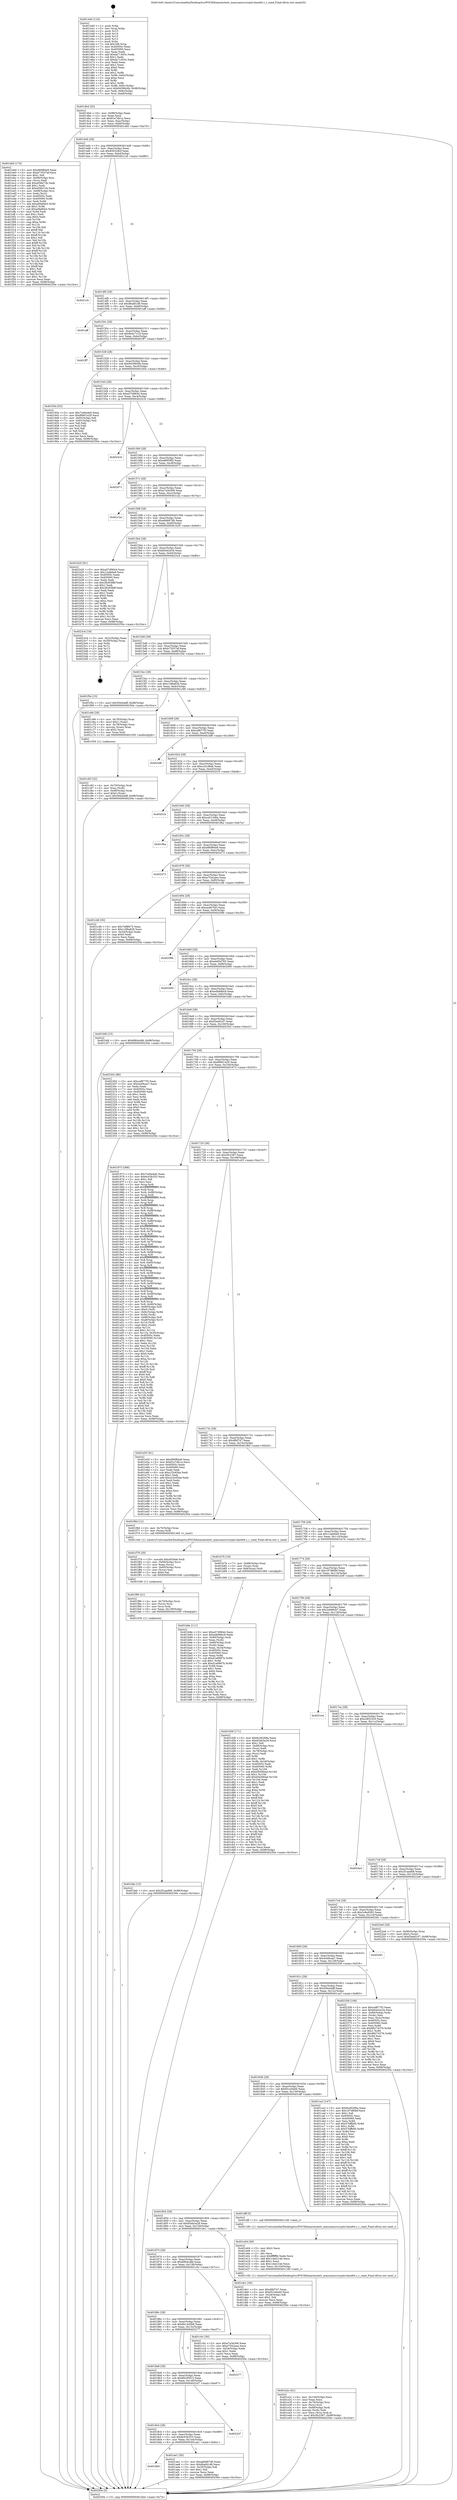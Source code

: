 digraph "0x401440" {
  label = "0x401440 (/mnt/c/Users/mathe/Desktop/tcc/POCII/binaries/extr_masscansrccrypto-base64.c_r_rand_Final-ollvm.out::main(0))"
  labelloc = "t"
  node[shape=record]

  Entry [label="",width=0.3,height=0.3,shape=circle,fillcolor=black,style=filled]
  "0x4014b4" [label="{
     0x4014b4 [32]\l
     | [instrs]\l
     &nbsp;&nbsp;0x4014b4 \<+6\>: mov -0x98(%rbp),%eax\l
     &nbsp;&nbsp;0x4014ba \<+2\>: mov %eax,%ecx\l
     &nbsp;&nbsp;0x4014bc \<+6\>: sub $0x81e7db1a,%ecx\l
     &nbsp;&nbsp;0x4014c2 \<+6\>: mov %eax,-0xac(%rbp)\l
     &nbsp;&nbsp;0x4014c8 \<+6\>: mov %ecx,-0xb0(%rbp)\l
     &nbsp;&nbsp;0x4014ce \<+6\>: je 0000000000401eb0 \<main+0xa70\>\l
  }"]
  "0x401eb0" [label="{
     0x401eb0 [174]\l
     | [instrs]\l
     &nbsp;&nbsp;0x401eb0 \<+5\>: mov $0xd80f84e9,%eax\l
     &nbsp;&nbsp;0x401eb5 \<+5\>: mov $0xb73557ef,%ecx\l
     &nbsp;&nbsp;0x401eba \<+2\>: mov $0x1,%dl\l
     &nbsp;&nbsp;0x401ebc \<+4\>: mov -0x68(%rbp),%rsi\l
     &nbsp;&nbsp;0x401ec0 \<+2\>: mov (%rsi),%edi\l
     &nbsp;&nbsp;0x401ec2 \<+6\>: add $0xef38e72b,%edi\l
     &nbsp;&nbsp;0x401ec8 \<+3\>: add $0x1,%edi\l
     &nbsp;&nbsp;0x401ecb \<+6\>: sub $0xef38e72b,%edi\l
     &nbsp;&nbsp;0x401ed1 \<+4\>: mov -0x68(%rbp),%rsi\l
     &nbsp;&nbsp;0x401ed5 \<+2\>: mov %edi,(%rsi)\l
     &nbsp;&nbsp;0x401ed7 \<+7\>: mov 0x40505c,%edi\l
     &nbsp;&nbsp;0x401ede \<+8\>: mov 0x405060,%r8d\l
     &nbsp;&nbsp;0x401ee6 \<+3\>: mov %edi,%r9d\l
     &nbsp;&nbsp;0x401ee9 \<+7\>: add $0xa0fa80e5,%r9d\l
     &nbsp;&nbsp;0x401ef0 \<+4\>: sub $0x1,%r9d\l
     &nbsp;&nbsp;0x401ef4 \<+7\>: sub $0xa0fa80e5,%r9d\l
     &nbsp;&nbsp;0x401efb \<+4\>: imul %r9d,%edi\l
     &nbsp;&nbsp;0x401eff \<+3\>: and $0x1,%edi\l
     &nbsp;&nbsp;0x401f02 \<+3\>: cmp $0x0,%edi\l
     &nbsp;&nbsp;0x401f05 \<+4\>: sete %r10b\l
     &nbsp;&nbsp;0x401f09 \<+4\>: cmp $0xa,%r8d\l
     &nbsp;&nbsp;0x401f0d \<+4\>: setl %r11b\l
     &nbsp;&nbsp;0x401f11 \<+3\>: mov %r10b,%bl\l
     &nbsp;&nbsp;0x401f14 \<+3\>: xor $0xff,%bl\l
     &nbsp;&nbsp;0x401f17 \<+3\>: mov %r11b,%r14b\l
     &nbsp;&nbsp;0x401f1a \<+4\>: xor $0xff,%r14b\l
     &nbsp;&nbsp;0x401f1e \<+3\>: xor $0x1,%dl\l
     &nbsp;&nbsp;0x401f21 \<+3\>: mov %bl,%r15b\l
     &nbsp;&nbsp;0x401f24 \<+4\>: and $0xff,%r15b\l
     &nbsp;&nbsp;0x401f28 \<+3\>: and %dl,%r10b\l
     &nbsp;&nbsp;0x401f2b \<+3\>: mov %r14b,%r12b\l
     &nbsp;&nbsp;0x401f2e \<+4\>: and $0xff,%r12b\l
     &nbsp;&nbsp;0x401f32 \<+3\>: and %dl,%r11b\l
     &nbsp;&nbsp;0x401f35 \<+3\>: or %r10b,%r15b\l
     &nbsp;&nbsp;0x401f38 \<+3\>: or %r11b,%r12b\l
     &nbsp;&nbsp;0x401f3b \<+3\>: xor %r12b,%r15b\l
     &nbsp;&nbsp;0x401f3e \<+3\>: or %r14b,%bl\l
     &nbsp;&nbsp;0x401f41 \<+3\>: xor $0xff,%bl\l
     &nbsp;&nbsp;0x401f44 \<+3\>: or $0x1,%dl\l
     &nbsp;&nbsp;0x401f47 \<+2\>: and %dl,%bl\l
     &nbsp;&nbsp;0x401f49 \<+3\>: or %bl,%r15b\l
     &nbsp;&nbsp;0x401f4c \<+4\>: test $0x1,%r15b\l
     &nbsp;&nbsp;0x401f50 \<+3\>: cmovne %ecx,%eax\l
     &nbsp;&nbsp;0x401f53 \<+6\>: mov %eax,-0x98(%rbp)\l
     &nbsp;&nbsp;0x401f59 \<+5\>: jmp 000000000040250e \<main+0x10ce\>\l
  }"]
  "0x4014d4" [label="{
     0x4014d4 [28]\l
     | [instrs]\l
     &nbsp;&nbsp;0x4014d4 \<+5\>: jmp 00000000004014d9 \<main+0x99\>\l
     &nbsp;&nbsp;0x4014d9 \<+6\>: mov -0xac(%rbp),%eax\l
     &nbsp;&nbsp;0x4014df \<+5\>: sub $0x830328cf,%eax\l
     &nbsp;&nbsp;0x4014e4 \<+6\>: mov %eax,-0xb4(%rbp)\l
     &nbsp;&nbsp;0x4014ea \<+6\>: je 00000000004021c6 \<main+0xd86\>\l
  }"]
  Exit [label="",width=0.3,height=0.3,shape=circle,fillcolor=black,style=filled,peripheries=2]
  "0x4021c6" [label="{
     0x4021c6\l
  }", style=dashed]
  "0x4014f0" [label="{
     0x4014f0 [28]\l
     | [instrs]\l
     &nbsp;&nbsp;0x4014f0 \<+5\>: jmp 00000000004014f5 \<main+0xb5\>\l
     &nbsp;&nbsp;0x4014f5 \<+6\>: mov -0xac(%rbp),%eax\l
     &nbsp;&nbsp;0x4014fb \<+5\>: sub $0x8bafd1d6,%eax\l
     &nbsp;&nbsp;0x401500 \<+6\>: mov %eax,-0xb8(%rbp)\l
     &nbsp;&nbsp;0x401506 \<+6\>: je 0000000000401aff \<main+0x6bf\>\l
  }"]
  "0x401fab" [label="{
     0x401fab [15]\l
     | [instrs]\l
     &nbsp;&nbsp;0x401fab \<+10\>: movl $0x2f1aad08,-0x98(%rbp)\l
     &nbsp;&nbsp;0x401fb5 \<+5\>: jmp 000000000040250e \<main+0x10ce\>\l
  }"]
  "0x401aff" [label="{
     0x401aff\l
  }", style=dashed]
  "0x40150c" [label="{
     0x40150c [28]\l
     | [instrs]\l
     &nbsp;&nbsp;0x40150c \<+5\>: jmp 0000000000401511 \<main+0xd1\>\l
     &nbsp;&nbsp;0x401511 \<+6\>: mov -0xac(%rbp),%eax\l
     &nbsp;&nbsp;0x401517 \<+5\>: sub $0x8e4c7c19,%eax\l
     &nbsp;&nbsp;0x40151c \<+6\>: mov %eax,-0xbc(%rbp)\l
     &nbsp;&nbsp;0x401522 \<+6\>: je 0000000000401ff7 \<main+0xbb7\>\l
  }"]
  "0x401f96" [label="{
     0x401f96 [21]\l
     | [instrs]\l
     &nbsp;&nbsp;0x401f96 \<+4\>: mov -0x70(%rbp),%rcx\l
     &nbsp;&nbsp;0x401f9a \<+3\>: mov (%rcx),%rcx\l
     &nbsp;&nbsp;0x401f9d \<+3\>: mov %rcx,%rdi\l
     &nbsp;&nbsp;0x401fa0 \<+6\>: mov %eax,-0x158(%rbp)\l
     &nbsp;&nbsp;0x401fa6 \<+5\>: call 0000000000401030 \<free@plt\>\l
     | [calls]\l
     &nbsp;&nbsp;0x401030 \{1\} (unknown)\l
  }"]
  "0x401ff7" [label="{
     0x401ff7\l
  }", style=dashed]
  "0x401528" [label="{
     0x401528 [28]\l
     | [instrs]\l
     &nbsp;&nbsp;0x401528 \<+5\>: jmp 000000000040152d \<main+0xed\>\l
     &nbsp;&nbsp;0x40152d \<+6\>: mov -0xac(%rbp),%eax\l
     &nbsp;&nbsp;0x401533 \<+5\>: sub $0x94396c6b,%eax\l
     &nbsp;&nbsp;0x401538 \<+6\>: mov %eax,-0xc0(%rbp)\l
     &nbsp;&nbsp;0x40153e \<+6\>: je 000000000040193e \<main+0x4fe\>\l
  }"]
  "0x401f79" [label="{
     0x401f79 [29]\l
     | [instrs]\l
     &nbsp;&nbsp;0x401f79 \<+10\>: movabs $0x4030de,%rdi\l
     &nbsp;&nbsp;0x401f83 \<+4\>: mov -0x60(%rbp),%rcx\l
     &nbsp;&nbsp;0x401f87 \<+2\>: mov %eax,(%rcx)\l
     &nbsp;&nbsp;0x401f89 \<+4\>: mov -0x60(%rbp),%rcx\l
     &nbsp;&nbsp;0x401f8d \<+2\>: mov (%rcx),%esi\l
     &nbsp;&nbsp;0x401f8f \<+2\>: mov $0x0,%al\l
     &nbsp;&nbsp;0x401f91 \<+5\>: call 0000000000401040 \<printf@plt\>\l
     | [calls]\l
     &nbsp;&nbsp;0x401040 \{1\} (unknown)\l
  }"]
  "0x40193e" [label="{
     0x40193e [53]\l
     | [instrs]\l
     &nbsp;&nbsp;0x40193e \<+5\>: mov $0x7e46a4e0,%eax\l
     &nbsp;&nbsp;0x401943 \<+5\>: mov $0xf6901429,%ecx\l
     &nbsp;&nbsp;0x401948 \<+6\>: mov -0x92(%rbp),%dl\l
     &nbsp;&nbsp;0x40194e \<+7\>: mov -0x91(%rbp),%sil\l
     &nbsp;&nbsp;0x401955 \<+3\>: mov %dl,%dil\l
     &nbsp;&nbsp;0x401958 \<+3\>: and %sil,%dil\l
     &nbsp;&nbsp;0x40195b \<+3\>: xor %sil,%dl\l
     &nbsp;&nbsp;0x40195e \<+3\>: or %dl,%dil\l
     &nbsp;&nbsp;0x401961 \<+4\>: test $0x1,%dil\l
     &nbsp;&nbsp;0x401965 \<+3\>: cmovne %ecx,%eax\l
     &nbsp;&nbsp;0x401968 \<+6\>: mov %eax,-0x98(%rbp)\l
     &nbsp;&nbsp;0x40196e \<+5\>: jmp 000000000040250e \<main+0x10ce\>\l
  }"]
  "0x401544" [label="{
     0x401544 [28]\l
     | [instrs]\l
     &nbsp;&nbsp;0x401544 \<+5\>: jmp 0000000000401549 \<main+0x109\>\l
     &nbsp;&nbsp;0x401549 \<+6\>: mov -0xac(%rbp),%eax\l
     &nbsp;&nbsp;0x40154f \<+5\>: sub $0xa57d9644,%eax\l
     &nbsp;&nbsp;0x401554 \<+6\>: mov %eax,-0xc4(%rbp)\l
     &nbsp;&nbsp;0x40155a \<+6\>: je 000000000040241b \<main+0xfdb\>\l
  }"]
  "0x40250e" [label="{
     0x40250e [5]\l
     | [instrs]\l
     &nbsp;&nbsp;0x40250e \<+5\>: jmp 00000000004014b4 \<main+0x74\>\l
  }"]
  "0x401440" [label="{
     0x401440 [116]\l
     | [instrs]\l
     &nbsp;&nbsp;0x401440 \<+1\>: push %rbp\l
     &nbsp;&nbsp;0x401441 \<+3\>: mov %rsp,%rbp\l
     &nbsp;&nbsp;0x401444 \<+2\>: push %r15\l
     &nbsp;&nbsp;0x401446 \<+2\>: push %r14\l
     &nbsp;&nbsp;0x401448 \<+2\>: push %r13\l
     &nbsp;&nbsp;0x40144a \<+2\>: push %r12\l
     &nbsp;&nbsp;0x40144c \<+1\>: push %rbx\l
     &nbsp;&nbsp;0x40144d \<+7\>: sub $0x168,%rsp\l
     &nbsp;&nbsp;0x401454 \<+7\>: mov 0x40505c,%eax\l
     &nbsp;&nbsp;0x40145b \<+7\>: mov 0x405060,%ecx\l
     &nbsp;&nbsp;0x401462 \<+2\>: mov %eax,%edx\l
     &nbsp;&nbsp;0x401464 \<+6\>: add $0xda71403c,%edx\l
     &nbsp;&nbsp;0x40146a \<+3\>: sub $0x1,%edx\l
     &nbsp;&nbsp;0x40146d \<+6\>: sub $0xda71403c,%edx\l
     &nbsp;&nbsp;0x401473 \<+3\>: imul %edx,%eax\l
     &nbsp;&nbsp;0x401476 \<+3\>: and $0x1,%eax\l
     &nbsp;&nbsp;0x401479 \<+3\>: cmp $0x0,%eax\l
     &nbsp;&nbsp;0x40147c \<+4\>: sete %r8b\l
     &nbsp;&nbsp;0x401480 \<+4\>: and $0x1,%r8b\l
     &nbsp;&nbsp;0x401484 \<+7\>: mov %r8b,-0x92(%rbp)\l
     &nbsp;&nbsp;0x40148b \<+3\>: cmp $0xa,%ecx\l
     &nbsp;&nbsp;0x40148e \<+4\>: setl %r8b\l
     &nbsp;&nbsp;0x401492 \<+4\>: and $0x1,%r8b\l
     &nbsp;&nbsp;0x401496 \<+7\>: mov %r8b,-0x91(%rbp)\l
     &nbsp;&nbsp;0x40149d \<+10\>: movl $0x94396c6b,-0x98(%rbp)\l
     &nbsp;&nbsp;0x4014a7 \<+6\>: mov %edi,-0x9c(%rbp)\l
     &nbsp;&nbsp;0x4014ad \<+7\>: mov %rsi,-0xa8(%rbp)\l
  }"]
  "0x401e2c" [label="{
     0x401e2c [41]\l
     | [instrs]\l
     &nbsp;&nbsp;0x401e2c \<+6\>: mov -0x154(%rbp),%ecx\l
     &nbsp;&nbsp;0x401e32 \<+3\>: imul %eax,%ecx\l
     &nbsp;&nbsp;0x401e35 \<+4\>: mov -0x70(%rbp),%rsi\l
     &nbsp;&nbsp;0x401e39 \<+3\>: mov (%rsi),%rsi\l
     &nbsp;&nbsp;0x401e3c \<+4\>: mov -0x68(%rbp),%rdi\l
     &nbsp;&nbsp;0x401e40 \<+3\>: movslq (%rdi),%rdi\l
     &nbsp;&nbsp;0x401e43 \<+3\>: mov %ecx,(%rsi,%rdi,4)\l
     &nbsp;&nbsp;0x401e46 \<+10\>: movl $0x3fc2387,-0x98(%rbp)\l
     &nbsp;&nbsp;0x401e50 \<+5\>: jmp 000000000040250e \<main+0x10ce\>\l
  }"]
  "0x40241b" [label="{
     0x40241b\l
  }", style=dashed]
  "0x401560" [label="{
     0x401560 [28]\l
     | [instrs]\l
     &nbsp;&nbsp;0x401560 \<+5\>: jmp 0000000000401565 \<main+0x125\>\l
     &nbsp;&nbsp;0x401565 \<+6\>: mov -0xac(%rbp),%eax\l
     &nbsp;&nbsp;0x40156b \<+5\>: sub $0xa6f959f2,%eax\l
     &nbsp;&nbsp;0x401570 \<+6\>: mov %eax,-0xc8(%rbp)\l
     &nbsp;&nbsp;0x401576 \<+6\>: je 0000000000402071 \<main+0xc31\>\l
  }"]
  "0x401e04" [label="{
     0x401e04 [40]\l
     | [instrs]\l
     &nbsp;&nbsp;0x401e04 \<+5\>: mov $0x2,%ecx\l
     &nbsp;&nbsp;0x401e09 \<+1\>: cltd\l
     &nbsp;&nbsp;0x401e0a \<+2\>: idiv %ecx\l
     &nbsp;&nbsp;0x401e0c \<+6\>: imul $0xfffffffe,%edx,%ecx\l
     &nbsp;&nbsp;0x401e12 \<+6\>: add $0x1cbe214d,%ecx\l
     &nbsp;&nbsp;0x401e18 \<+3\>: add $0x1,%ecx\l
     &nbsp;&nbsp;0x401e1b \<+6\>: sub $0x1cbe214d,%ecx\l
     &nbsp;&nbsp;0x401e21 \<+6\>: mov %ecx,-0x154(%rbp)\l
     &nbsp;&nbsp;0x401e27 \<+5\>: call 0000000000401160 \<next_i\>\l
     | [calls]\l
     &nbsp;&nbsp;0x401160 \{1\} (/mnt/c/Users/mathe/Desktop/tcc/POCII/binaries/extr_masscansrccrypto-base64.c_r_rand_Final-ollvm.out::next_i)\l
  }"]
  "0x402071" [label="{
     0x402071\l
  }", style=dashed]
  "0x40157c" [label="{
     0x40157c [28]\l
     | [instrs]\l
     &nbsp;&nbsp;0x40157c \<+5\>: jmp 0000000000401581 \<main+0x141\>\l
     &nbsp;&nbsp;0x401581 \<+6\>: mov -0xac(%rbp),%eax\l
     &nbsp;&nbsp;0x401587 \<+5\>: sub $0xa7a3e306,%eax\l
     &nbsp;&nbsp;0x40158c \<+6\>: mov %eax,-0xcc(%rbp)\l
     &nbsp;&nbsp;0x401592 \<+6\>: je 0000000000401c2a \<main+0x7ea\>\l
  }"]
  "0x401c83" [label="{
     0x401c83 [32]\l
     | [instrs]\l
     &nbsp;&nbsp;0x401c83 \<+4\>: mov -0x70(%rbp),%rdi\l
     &nbsp;&nbsp;0x401c87 \<+3\>: mov %rax,(%rdi)\l
     &nbsp;&nbsp;0x401c8a \<+4\>: mov -0x68(%rbp),%rax\l
     &nbsp;&nbsp;0x401c8e \<+6\>: movl $0x0,(%rax)\l
     &nbsp;&nbsp;0x401c94 \<+10\>: movl $0x59444eff,-0x98(%rbp)\l
     &nbsp;&nbsp;0x401c9e \<+5\>: jmp 000000000040250e \<main+0x10ce\>\l
  }"]
  "0x401c2a" [label="{
     0x401c2a\l
  }", style=dashed]
  "0x401598" [label="{
     0x401598 [28]\l
     | [instrs]\l
     &nbsp;&nbsp;0x401598 \<+5\>: jmp 000000000040159d \<main+0x15d\>\l
     &nbsp;&nbsp;0x40159d \<+6\>: mov -0xac(%rbp),%eax\l
     &nbsp;&nbsp;0x4015a3 \<+5\>: sub $0xa8d687d6,%eax\l
     &nbsp;&nbsp;0x4015a8 \<+6\>: mov %eax,-0xd0(%rbp)\l
     &nbsp;&nbsp;0x4015ae \<+6\>: je 0000000000401b20 \<main+0x6e0\>\l
  }"]
  "0x401b8e" [label="{
     0x401b8e [111]\l
     | [instrs]\l
     &nbsp;&nbsp;0x401b8e \<+5\>: mov $0xa57d9644,%ecx\l
     &nbsp;&nbsp;0x401b93 \<+5\>: mov $0xedb89bc9,%edx\l
     &nbsp;&nbsp;0x401b98 \<+4\>: mov -0x80(%rbp),%rdi\l
     &nbsp;&nbsp;0x401b9c \<+2\>: mov %eax,(%rdi)\l
     &nbsp;&nbsp;0x401b9e \<+4\>: mov -0x80(%rbp),%rdi\l
     &nbsp;&nbsp;0x401ba2 \<+2\>: mov (%rdi),%eax\l
     &nbsp;&nbsp;0x401ba4 \<+3\>: mov %eax,-0x34(%rbp)\l
     &nbsp;&nbsp;0x401ba7 \<+7\>: mov 0x40505c,%eax\l
     &nbsp;&nbsp;0x401bae \<+7\>: mov 0x405060,%esi\l
     &nbsp;&nbsp;0x401bb5 \<+3\>: mov %eax,%r8d\l
     &nbsp;&nbsp;0x401bb8 \<+7\>: sub $0xd1e6887b,%r8d\l
     &nbsp;&nbsp;0x401bbf \<+4\>: sub $0x1,%r8d\l
     &nbsp;&nbsp;0x401bc3 \<+7\>: add $0xd1e6887b,%r8d\l
     &nbsp;&nbsp;0x401bca \<+4\>: imul %r8d,%eax\l
     &nbsp;&nbsp;0x401bce \<+3\>: and $0x1,%eax\l
     &nbsp;&nbsp;0x401bd1 \<+3\>: cmp $0x0,%eax\l
     &nbsp;&nbsp;0x401bd4 \<+4\>: sete %r9b\l
     &nbsp;&nbsp;0x401bd8 \<+3\>: cmp $0xa,%esi\l
     &nbsp;&nbsp;0x401bdb \<+4\>: setl %r10b\l
     &nbsp;&nbsp;0x401bdf \<+3\>: mov %r9b,%r11b\l
     &nbsp;&nbsp;0x401be2 \<+3\>: and %r10b,%r11b\l
     &nbsp;&nbsp;0x401be5 \<+3\>: xor %r10b,%r9b\l
     &nbsp;&nbsp;0x401be8 \<+3\>: or %r9b,%r11b\l
     &nbsp;&nbsp;0x401beb \<+4\>: test $0x1,%r11b\l
     &nbsp;&nbsp;0x401bef \<+3\>: cmovne %edx,%ecx\l
     &nbsp;&nbsp;0x401bf2 \<+6\>: mov %ecx,-0x98(%rbp)\l
     &nbsp;&nbsp;0x401bf8 \<+5\>: jmp 000000000040250e \<main+0x10ce\>\l
  }"]
  "0x401b20" [label="{
     0x401b20 [91]\l
     | [instrs]\l
     &nbsp;&nbsp;0x401b20 \<+5\>: mov $0xa57d9644,%eax\l
     &nbsp;&nbsp;0x401b25 \<+5\>: mov $0x12afa6a9,%ecx\l
     &nbsp;&nbsp;0x401b2a \<+7\>: mov 0x40505c,%edx\l
     &nbsp;&nbsp;0x401b31 \<+7\>: mov 0x405060,%esi\l
     &nbsp;&nbsp;0x401b38 \<+2\>: mov %edx,%edi\l
     &nbsp;&nbsp;0x401b3a \<+6\>: sub $0x28c8388f,%edi\l
     &nbsp;&nbsp;0x401b40 \<+3\>: sub $0x1,%edi\l
     &nbsp;&nbsp;0x401b43 \<+6\>: add $0x28c8388f,%edi\l
     &nbsp;&nbsp;0x401b49 \<+3\>: imul %edi,%edx\l
     &nbsp;&nbsp;0x401b4c \<+3\>: and $0x1,%edx\l
     &nbsp;&nbsp;0x401b4f \<+3\>: cmp $0x0,%edx\l
     &nbsp;&nbsp;0x401b52 \<+4\>: sete %r8b\l
     &nbsp;&nbsp;0x401b56 \<+3\>: cmp $0xa,%esi\l
     &nbsp;&nbsp;0x401b59 \<+4\>: setl %r9b\l
     &nbsp;&nbsp;0x401b5d \<+3\>: mov %r8b,%r10b\l
     &nbsp;&nbsp;0x401b60 \<+3\>: and %r9b,%r10b\l
     &nbsp;&nbsp;0x401b63 \<+3\>: xor %r9b,%r8b\l
     &nbsp;&nbsp;0x401b66 \<+3\>: or %r8b,%r10b\l
     &nbsp;&nbsp;0x401b69 \<+4\>: test $0x1,%r10b\l
     &nbsp;&nbsp;0x401b6d \<+3\>: cmovne %ecx,%eax\l
     &nbsp;&nbsp;0x401b70 \<+6\>: mov %eax,-0x98(%rbp)\l
     &nbsp;&nbsp;0x401b76 \<+5\>: jmp 000000000040250e \<main+0x10ce\>\l
  }"]
  "0x4015b4" [label="{
     0x4015b4 [28]\l
     | [instrs]\l
     &nbsp;&nbsp;0x4015b4 \<+5\>: jmp 00000000004015b9 \<main+0x179\>\l
     &nbsp;&nbsp;0x4015b9 \<+6\>: mov -0xac(%rbp),%eax\l
     &nbsp;&nbsp;0x4015bf \<+5\>: sub $0xb6442e34,%eax\l
     &nbsp;&nbsp;0x4015c4 \<+6\>: mov %eax,-0xd4(%rbp)\l
     &nbsp;&nbsp;0x4015ca \<+6\>: je 00000000004023c4 \<main+0xf84\>\l
  }"]
  "0x4018e0" [label="{
     0x4018e0\l
  }", style=dashed]
  "0x4023c4" [label="{
     0x4023c4 [18]\l
     | [instrs]\l
     &nbsp;&nbsp;0x4023c4 \<+3\>: mov -0x2c(%rbp),%eax\l
     &nbsp;&nbsp;0x4023c7 \<+4\>: lea -0x28(%rbp),%rsp\l
     &nbsp;&nbsp;0x4023cb \<+1\>: pop %rbx\l
     &nbsp;&nbsp;0x4023cc \<+2\>: pop %r12\l
     &nbsp;&nbsp;0x4023ce \<+2\>: pop %r13\l
     &nbsp;&nbsp;0x4023d0 \<+2\>: pop %r14\l
     &nbsp;&nbsp;0x4023d2 \<+2\>: pop %r15\l
     &nbsp;&nbsp;0x4023d4 \<+1\>: pop %rbp\l
     &nbsp;&nbsp;0x4023d5 \<+1\>: ret\l
  }"]
  "0x4015d0" [label="{
     0x4015d0 [28]\l
     | [instrs]\l
     &nbsp;&nbsp;0x4015d0 \<+5\>: jmp 00000000004015d5 \<main+0x195\>\l
     &nbsp;&nbsp;0x4015d5 \<+6\>: mov -0xac(%rbp),%eax\l
     &nbsp;&nbsp;0x4015db \<+5\>: sub $0xb73557ef,%eax\l
     &nbsp;&nbsp;0x4015e0 \<+6\>: mov %eax,-0xd8(%rbp)\l
     &nbsp;&nbsp;0x4015e6 \<+6\>: je 0000000000401f5e \<main+0xb1e\>\l
  }"]
  "0x401ae1" [label="{
     0x401ae1 [30]\l
     | [instrs]\l
     &nbsp;&nbsp;0x401ae1 \<+5\>: mov $0xa8d687d6,%eax\l
     &nbsp;&nbsp;0x401ae6 \<+5\>: mov $0x8bafd1d6,%ecx\l
     &nbsp;&nbsp;0x401aeb \<+3\>: mov -0x35(%rbp),%dl\l
     &nbsp;&nbsp;0x401aee \<+3\>: test $0x1,%dl\l
     &nbsp;&nbsp;0x401af1 \<+3\>: cmovne %ecx,%eax\l
     &nbsp;&nbsp;0x401af4 \<+6\>: mov %eax,-0x98(%rbp)\l
     &nbsp;&nbsp;0x401afa \<+5\>: jmp 000000000040250e \<main+0x10ce\>\l
  }"]
  "0x401f5e" [label="{
     0x401f5e [15]\l
     | [instrs]\l
     &nbsp;&nbsp;0x401f5e \<+10\>: movl $0x59444eff,-0x98(%rbp)\l
     &nbsp;&nbsp;0x401f68 \<+5\>: jmp 000000000040250e \<main+0x10ce\>\l
  }"]
  "0x4015ec" [label="{
     0x4015ec [28]\l
     | [instrs]\l
     &nbsp;&nbsp;0x4015ec \<+5\>: jmp 00000000004015f1 \<main+0x1b1\>\l
     &nbsp;&nbsp;0x4015f1 \<+6\>: mov -0xac(%rbp),%eax\l
     &nbsp;&nbsp;0x4015f7 \<+5\>: sub $0xc188a828,%eax\l
     &nbsp;&nbsp;0x4015fc \<+6\>: mov %eax,-0xdc(%rbp)\l
     &nbsp;&nbsp;0x401602 \<+6\>: je 0000000000401c66 \<main+0x826\>\l
  }"]
  "0x4018c4" [label="{
     0x4018c4 [28]\l
     | [instrs]\l
     &nbsp;&nbsp;0x4018c4 \<+5\>: jmp 00000000004018c9 \<main+0x489\>\l
     &nbsp;&nbsp;0x4018c9 \<+6\>: mov -0xac(%rbp),%eax\l
     &nbsp;&nbsp;0x4018cf \<+5\>: sub $0x6c03b353,%eax\l
     &nbsp;&nbsp;0x4018d4 \<+6\>: mov %eax,-0x144(%rbp)\l
     &nbsp;&nbsp;0x4018da \<+6\>: je 0000000000401ae1 \<main+0x6a1\>\l
  }"]
  "0x401c66" [label="{
     0x401c66 [29]\l
     | [instrs]\l
     &nbsp;&nbsp;0x401c66 \<+4\>: mov -0x78(%rbp),%rax\l
     &nbsp;&nbsp;0x401c6a \<+6\>: movl $0x1,(%rax)\l
     &nbsp;&nbsp;0x401c70 \<+4\>: mov -0x78(%rbp),%rax\l
     &nbsp;&nbsp;0x401c74 \<+3\>: movslq (%rax),%rax\l
     &nbsp;&nbsp;0x401c77 \<+4\>: shl $0x2,%rax\l
     &nbsp;&nbsp;0x401c7b \<+3\>: mov %rax,%rdi\l
     &nbsp;&nbsp;0x401c7e \<+5\>: call 0000000000401050 \<malloc@plt\>\l
     | [calls]\l
     &nbsp;&nbsp;0x401050 \{1\} (unknown)\l
  }"]
  "0x401608" [label="{
     0x401608 [28]\l
     | [instrs]\l
     &nbsp;&nbsp;0x401608 \<+5\>: jmp 000000000040160d \<main+0x1cd\>\l
     &nbsp;&nbsp;0x40160d \<+6\>: mov -0xac(%rbp),%eax\l
     &nbsp;&nbsp;0x401613 \<+5\>: sub $0xcaf877f3,%eax\l
     &nbsp;&nbsp;0x401618 \<+6\>: mov %eax,-0xe0(%rbp)\l
     &nbsp;&nbsp;0x40161e \<+6\>: je 00000000004024f6 \<main+0x10b6\>\l
  }"]
  "0x4022d7" [label="{
     0x4022d7\l
  }", style=dashed]
  "0x4024f6" [label="{
     0x4024f6\l
  }", style=dashed]
  "0x401624" [label="{
     0x401624 [28]\l
     | [instrs]\l
     &nbsp;&nbsp;0x401624 \<+5\>: jmp 0000000000401629 \<main+0x1e9\>\l
     &nbsp;&nbsp;0x401629 \<+6\>: mov -0xac(%rbp),%eax\l
     &nbsp;&nbsp;0x40162f \<+5\>: sub $0xccd1d8ab,%eax\l
     &nbsp;&nbsp;0x401634 \<+6\>: mov %eax,-0xe4(%rbp)\l
     &nbsp;&nbsp;0x40163a \<+6\>: je 000000000040201b \<main+0xbdb\>\l
  }"]
  "0x4018a8" [label="{
     0x4018a8 [28]\l
     | [instrs]\l
     &nbsp;&nbsp;0x4018a8 \<+5\>: jmp 00000000004018ad \<main+0x46d\>\l
     &nbsp;&nbsp;0x4018ad \<+6\>: mov -0xac(%rbp),%eax\l
     &nbsp;&nbsp;0x4018b3 \<+5\>: sub $0x6b295f13,%eax\l
     &nbsp;&nbsp;0x4018b8 \<+6\>: mov %eax,-0x140(%rbp)\l
     &nbsp;&nbsp;0x4018be \<+6\>: je 00000000004022d7 \<main+0xe97\>\l
  }"]
  "0x40201b" [label="{
     0x40201b\l
  }", style=dashed]
  "0x401640" [label="{
     0x401640 [28]\l
     | [instrs]\l
     &nbsp;&nbsp;0x401640 \<+5\>: jmp 0000000000401645 \<main+0x205\>\l
     &nbsp;&nbsp;0x401645 \<+6\>: mov -0xac(%rbp),%eax\l
     &nbsp;&nbsp;0x40164b \<+5\>: sub $0xce513d0a,%eax\l
     &nbsp;&nbsp;0x401650 \<+6\>: mov %eax,-0xe8(%rbp)\l
     &nbsp;&nbsp;0x401656 \<+6\>: je 0000000000401fba \<main+0xb7a\>\l
  }"]
  "0x402277" [label="{
     0x402277\l
  }", style=dashed]
  "0x401fba" [label="{
     0x401fba\l
  }", style=dashed]
  "0x40165c" [label="{
     0x40165c [28]\l
     | [instrs]\l
     &nbsp;&nbsp;0x40165c \<+5\>: jmp 0000000000401661 \<main+0x221\>\l
     &nbsp;&nbsp;0x401661 \<+6\>: mov -0xac(%rbp),%eax\l
     &nbsp;&nbsp;0x401667 \<+5\>: sub $0xd80f84e9,%eax\l
     &nbsp;&nbsp;0x40166c \<+6\>: mov %eax,-0xec(%rbp)\l
     &nbsp;&nbsp;0x401672 \<+6\>: je 0000000000402473 \<main+0x1033\>\l
  }"]
  "0x40188c" [label="{
     0x40188c [28]\l
     | [instrs]\l
     &nbsp;&nbsp;0x40188c \<+5\>: jmp 0000000000401891 \<main+0x451\>\l
     &nbsp;&nbsp;0x401891 \<+6\>: mov -0xac(%rbp),%eax\l
     &nbsp;&nbsp;0x401897 \<+5\>: sub $0x6b144368,%eax\l
     &nbsp;&nbsp;0x40189c \<+6\>: mov %eax,-0x13c(%rbp)\l
     &nbsp;&nbsp;0x4018a2 \<+6\>: je 0000000000402277 \<main+0xe37\>\l
  }"]
  "0x402473" [label="{
     0x402473\l
  }", style=dashed]
  "0x401678" [label="{
     0x401678 [28]\l
     | [instrs]\l
     &nbsp;&nbsp;0x401678 \<+5\>: jmp 000000000040167d \<main+0x23d\>\l
     &nbsp;&nbsp;0x40167d \<+6\>: mov -0xac(%rbp),%eax\l
     &nbsp;&nbsp;0x401683 \<+5\>: sub $0xe7042aee,%eax\l
     &nbsp;&nbsp;0x401688 \<+6\>: mov %eax,-0xf0(%rbp)\l
     &nbsp;&nbsp;0x40168e \<+6\>: je 0000000000401c48 \<main+0x808\>\l
  }"]
  "0x401c0c" [label="{
     0x401c0c [30]\l
     | [instrs]\l
     &nbsp;&nbsp;0x401c0c \<+5\>: mov $0xa7a3e306,%eax\l
     &nbsp;&nbsp;0x401c11 \<+5\>: mov $0xe7042aee,%ecx\l
     &nbsp;&nbsp;0x401c16 \<+3\>: mov -0x34(%rbp),%edx\l
     &nbsp;&nbsp;0x401c19 \<+3\>: cmp $0x1,%edx\l
     &nbsp;&nbsp;0x401c1c \<+3\>: cmovl %ecx,%eax\l
     &nbsp;&nbsp;0x401c1f \<+6\>: mov %eax,-0x98(%rbp)\l
     &nbsp;&nbsp;0x401c25 \<+5\>: jmp 000000000040250e \<main+0x10ce\>\l
  }"]
  "0x401c48" [label="{
     0x401c48 [30]\l
     | [instrs]\l
     &nbsp;&nbsp;0x401c48 \<+5\>: mov $0x7e8ff475,%eax\l
     &nbsp;&nbsp;0x401c4d \<+5\>: mov $0xc188a828,%ecx\l
     &nbsp;&nbsp;0x401c52 \<+3\>: mov -0x34(%rbp),%edx\l
     &nbsp;&nbsp;0x401c55 \<+3\>: cmp $0x0,%edx\l
     &nbsp;&nbsp;0x401c58 \<+3\>: cmove %ecx,%eax\l
     &nbsp;&nbsp;0x401c5b \<+6\>: mov %eax,-0x98(%rbp)\l
     &nbsp;&nbsp;0x401c61 \<+5\>: jmp 000000000040250e \<main+0x10ce\>\l
  }"]
  "0x401694" [label="{
     0x401694 [28]\l
     | [instrs]\l
     &nbsp;&nbsp;0x401694 \<+5\>: jmp 0000000000401699 \<main+0x259\>\l
     &nbsp;&nbsp;0x401699 \<+6\>: mov -0xac(%rbp),%eax\l
     &nbsp;&nbsp;0x40169f \<+5\>: sub $0xea467f43,%eax\l
     &nbsp;&nbsp;0x4016a4 \<+6\>: mov %eax,-0xf4(%rbp)\l
     &nbsp;&nbsp;0x4016aa \<+6\>: je 000000000040209b \<main+0xc5b\>\l
  }"]
  "0x401870" [label="{
     0x401870 [28]\l
     | [instrs]\l
     &nbsp;&nbsp;0x401870 \<+5\>: jmp 0000000000401875 \<main+0x435\>\l
     &nbsp;&nbsp;0x401875 \<+6\>: mov -0xac(%rbp),%eax\l
     &nbsp;&nbsp;0x40187b \<+5\>: sub $0x6864cdfd,%eax\l
     &nbsp;&nbsp;0x401880 \<+6\>: mov %eax,-0x138(%rbp)\l
     &nbsp;&nbsp;0x401886 \<+6\>: je 0000000000401c0c \<main+0x7cc\>\l
  }"]
  "0x40209b" [label="{
     0x40209b\l
  }", style=dashed]
  "0x4016b0" [label="{
     0x4016b0 [28]\l
     | [instrs]\l
     &nbsp;&nbsp;0x4016b0 \<+5\>: jmp 00000000004016b5 \<main+0x275\>\l
     &nbsp;&nbsp;0x4016b5 \<+6\>: mov -0xac(%rbp),%eax\l
     &nbsp;&nbsp;0x4016bb \<+5\>: sub $0xeb65d765,%eax\l
     &nbsp;&nbsp;0x4016c0 \<+6\>: mov %eax,-0xf8(%rbp)\l
     &nbsp;&nbsp;0x4016c6 \<+6\>: je 0000000000402495 \<main+0x1055\>\l
  }"]
  "0x401de1" [label="{
     0x401de1 [30]\l
     | [instrs]\l
     &nbsp;&nbsp;0x401de1 \<+5\>: mov $0x4fbf747,%eax\l
     &nbsp;&nbsp;0x401de6 \<+5\>: mov $0x651e0a00,%ecx\l
     &nbsp;&nbsp;0x401deb \<+3\>: mov -0x2d(%rbp),%dl\l
     &nbsp;&nbsp;0x401dee \<+3\>: test $0x1,%dl\l
     &nbsp;&nbsp;0x401df1 \<+3\>: cmovne %ecx,%eax\l
     &nbsp;&nbsp;0x401df4 \<+6\>: mov %eax,-0x98(%rbp)\l
     &nbsp;&nbsp;0x401dfa \<+5\>: jmp 000000000040250e \<main+0x10ce\>\l
  }"]
  "0x402495" [label="{
     0x402495\l
  }", style=dashed]
  "0x4016cc" [label="{
     0x4016cc [28]\l
     | [instrs]\l
     &nbsp;&nbsp;0x4016cc \<+5\>: jmp 00000000004016d1 \<main+0x291\>\l
     &nbsp;&nbsp;0x4016d1 \<+6\>: mov -0xac(%rbp),%eax\l
     &nbsp;&nbsp;0x4016d7 \<+5\>: sub $0xedb89bc9,%eax\l
     &nbsp;&nbsp;0x4016dc \<+6\>: mov %eax,-0xfc(%rbp)\l
     &nbsp;&nbsp;0x4016e2 \<+6\>: je 0000000000401bfd \<main+0x7bd\>\l
  }"]
  "0x401854" [label="{
     0x401854 [28]\l
     | [instrs]\l
     &nbsp;&nbsp;0x401854 \<+5\>: jmp 0000000000401859 \<main+0x419\>\l
     &nbsp;&nbsp;0x401859 \<+6\>: mov -0xac(%rbp),%eax\l
     &nbsp;&nbsp;0x40185f \<+5\>: sub $0x65ab3a28,%eax\l
     &nbsp;&nbsp;0x401864 \<+6\>: mov %eax,-0x134(%rbp)\l
     &nbsp;&nbsp;0x40186a \<+6\>: je 0000000000401de1 \<main+0x9a1\>\l
  }"]
  "0x401bfd" [label="{
     0x401bfd [15]\l
     | [instrs]\l
     &nbsp;&nbsp;0x401bfd \<+10\>: movl $0x6864cdfd,-0x98(%rbp)\l
     &nbsp;&nbsp;0x401c07 \<+5\>: jmp 000000000040250e \<main+0x10ce\>\l
  }"]
  "0x4016e8" [label="{
     0x4016e8 [28]\l
     | [instrs]\l
     &nbsp;&nbsp;0x4016e8 \<+5\>: jmp 00000000004016ed \<main+0x2ad\>\l
     &nbsp;&nbsp;0x4016ed \<+6\>: mov -0xac(%rbp),%eax\l
     &nbsp;&nbsp;0x4016f3 \<+5\>: sub $0xf3edd1d7,%eax\l
     &nbsp;&nbsp;0x4016f8 \<+6\>: mov %eax,-0x100(%rbp)\l
     &nbsp;&nbsp;0x4016fe \<+6\>: je 0000000000402302 \<main+0xec2\>\l
  }"]
  "0x401dff" [label="{
     0x401dff [5]\l
     | [instrs]\l
     &nbsp;&nbsp;0x401dff \<+5\>: call 0000000000401160 \<next_i\>\l
     | [calls]\l
     &nbsp;&nbsp;0x401160 \{1\} (/mnt/c/Users/mathe/Desktop/tcc/POCII/binaries/extr_masscansrccrypto-base64.c_r_rand_Final-ollvm.out::next_i)\l
  }"]
  "0x402302" [label="{
     0x402302 [86]\l
     | [instrs]\l
     &nbsp;&nbsp;0x402302 \<+5\>: mov $0xcaf877f3,%eax\l
     &nbsp;&nbsp;0x402307 \<+5\>: mov $0x4cb9caa7,%ecx\l
     &nbsp;&nbsp;0x40230c \<+2\>: xor %edx,%edx\l
     &nbsp;&nbsp;0x40230e \<+7\>: mov 0x40505c,%esi\l
     &nbsp;&nbsp;0x402315 \<+7\>: mov 0x405060,%edi\l
     &nbsp;&nbsp;0x40231c \<+3\>: sub $0x1,%edx\l
     &nbsp;&nbsp;0x40231f \<+3\>: mov %esi,%r8d\l
     &nbsp;&nbsp;0x402322 \<+3\>: add %edx,%r8d\l
     &nbsp;&nbsp;0x402325 \<+4\>: imul %r8d,%esi\l
     &nbsp;&nbsp;0x402329 \<+3\>: and $0x1,%esi\l
     &nbsp;&nbsp;0x40232c \<+3\>: cmp $0x0,%esi\l
     &nbsp;&nbsp;0x40232f \<+4\>: sete %r9b\l
     &nbsp;&nbsp;0x402333 \<+3\>: cmp $0xa,%edi\l
     &nbsp;&nbsp;0x402336 \<+4\>: setl %r10b\l
     &nbsp;&nbsp;0x40233a \<+3\>: mov %r9b,%r11b\l
     &nbsp;&nbsp;0x40233d \<+3\>: and %r10b,%r11b\l
     &nbsp;&nbsp;0x402340 \<+3\>: xor %r10b,%r9b\l
     &nbsp;&nbsp;0x402343 \<+3\>: or %r9b,%r11b\l
     &nbsp;&nbsp;0x402346 \<+4\>: test $0x1,%r11b\l
     &nbsp;&nbsp;0x40234a \<+3\>: cmovne %ecx,%eax\l
     &nbsp;&nbsp;0x40234d \<+6\>: mov %eax,-0x98(%rbp)\l
     &nbsp;&nbsp;0x402353 \<+5\>: jmp 000000000040250e \<main+0x10ce\>\l
  }"]
  "0x401704" [label="{
     0x401704 [28]\l
     | [instrs]\l
     &nbsp;&nbsp;0x401704 \<+5\>: jmp 0000000000401709 \<main+0x2c9\>\l
     &nbsp;&nbsp;0x401709 \<+6\>: mov -0xac(%rbp),%eax\l
     &nbsp;&nbsp;0x40170f \<+5\>: sub $0xf6901429,%eax\l
     &nbsp;&nbsp;0x401714 \<+6\>: mov %eax,-0x104(%rbp)\l
     &nbsp;&nbsp;0x40171a \<+6\>: je 0000000000401973 \<main+0x533\>\l
  }"]
  "0x401838" [label="{
     0x401838 [28]\l
     | [instrs]\l
     &nbsp;&nbsp;0x401838 \<+5\>: jmp 000000000040183d \<main+0x3fd\>\l
     &nbsp;&nbsp;0x40183d \<+6\>: mov -0xac(%rbp),%eax\l
     &nbsp;&nbsp;0x401843 \<+5\>: sub $0x651e0a00,%eax\l
     &nbsp;&nbsp;0x401848 \<+6\>: mov %eax,-0x130(%rbp)\l
     &nbsp;&nbsp;0x40184e \<+6\>: je 0000000000401dff \<main+0x9bf\>\l
  }"]
  "0x401973" [label="{
     0x401973 [366]\l
     | [instrs]\l
     &nbsp;&nbsp;0x401973 \<+5\>: mov $0x7e46a4e0,%eax\l
     &nbsp;&nbsp;0x401978 \<+5\>: mov $0x6c03b353,%ecx\l
     &nbsp;&nbsp;0x40197d \<+2\>: mov $0x1,%dl\l
     &nbsp;&nbsp;0x40197f \<+2\>: xor %esi,%esi\l
     &nbsp;&nbsp;0x401981 \<+3\>: mov %rsp,%rdi\l
     &nbsp;&nbsp;0x401984 \<+4\>: add $0xfffffffffffffff0,%rdi\l
     &nbsp;&nbsp;0x401988 \<+3\>: mov %rdi,%rsp\l
     &nbsp;&nbsp;0x40198b \<+7\>: mov %rdi,-0x90(%rbp)\l
     &nbsp;&nbsp;0x401992 \<+3\>: mov %rsp,%rdi\l
     &nbsp;&nbsp;0x401995 \<+4\>: add $0xfffffffffffffff0,%rdi\l
     &nbsp;&nbsp;0x401999 \<+3\>: mov %rdi,%rsp\l
     &nbsp;&nbsp;0x40199c \<+3\>: mov %rsp,%r8\l
     &nbsp;&nbsp;0x40199f \<+4\>: add $0xfffffffffffffff0,%r8\l
     &nbsp;&nbsp;0x4019a3 \<+3\>: mov %r8,%rsp\l
     &nbsp;&nbsp;0x4019a6 \<+7\>: mov %r8,-0x88(%rbp)\l
     &nbsp;&nbsp;0x4019ad \<+3\>: mov %rsp,%r8\l
     &nbsp;&nbsp;0x4019b0 \<+4\>: add $0xfffffffffffffff0,%r8\l
     &nbsp;&nbsp;0x4019b4 \<+3\>: mov %r8,%rsp\l
     &nbsp;&nbsp;0x4019b7 \<+4\>: mov %r8,-0x80(%rbp)\l
     &nbsp;&nbsp;0x4019bb \<+3\>: mov %rsp,%r8\l
     &nbsp;&nbsp;0x4019be \<+4\>: add $0xfffffffffffffff0,%r8\l
     &nbsp;&nbsp;0x4019c2 \<+3\>: mov %r8,%rsp\l
     &nbsp;&nbsp;0x4019c5 \<+4\>: mov %r8,-0x78(%rbp)\l
     &nbsp;&nbsp;0x4019c9 \<+3\>: mov %rsp,%r8\l
     &nbsp;&nbsp;0x4019cc \<+4\>: add $0xfffffffffffffff0,%r8\l
     &nbsp;&nbsp;0x4019d0 \<+3\>: mov %r8,%rsp\l
     &nbsp;&nbsp;0x4019d3 \<+4\>: mov %r8,-0x70(%rbp)\l
     &nbsp;&nbsp;0x4019d7 \<+3\>: mov %rsp,%r8\l
     &nbsp;&nbsp;0x4019da \<+4\>: add $0xfffffffffffffff0,%r8\l
     &nbsp;&nbsp;0x4019de \<+3\>: mov %r8,%rsp\l
     &nbsp;&nbsp;0x4019e1 \<+4\>: mov %r8,-0x68(%rbp)\l
     &nbsp;&nbsp;0x4019e5 \<+3\>: mov %rsp,%r8\l
     &nbsp;&nbsp;0x4019e8 \<+4\>: add $0xfffffffffffffff0,%r8\l
     &nbsp;&nbsp;0x4019ec \<+3\>: mov %r8,%rsp\l
     &nbsp;&nbsp;0x4019ef \<+4\>: mov %r8,-0x60(%rbp)\l
     &nbsp;&nbsp;0x4019f3 \<+3\>: mov %rsp,%r8\l
     &nbsp;&nbsp;0x4019f6 \<+4\>: add $0xfffffffffffffff0,%r8\l
     &nbsp;&nbsp;0x4019fa \<+3\>: mov %r8,%rsp\l
     &nbsp;&nbsp;0x4019fd \<+4\>: mov %r8,-0x58(%rbp)\l
     &nbsp;&nbsp;0x401a01 \<+3\>: mov %rsp,%r8\l
     &nbsp;&nbsp;0x401a04 \<+4\>: add $0xfffffffffffffff0,%r8\l
     &nbsp;&nbsp;0x401a08 \<+3\>: mov %r8,%rsp\l
     &nbsp;&nbsp;0x401a0b \<+4\>: mov %r8,-0x50(%rbp)\l
     &nbsp;&nbsp;0x401a0f \<+3\>: mov %rsp,%r8\l
     &nbsp;&nbsp;0x401a12 \<+4\>: add $0xfffffffffffffff0,%r8\l
     &nbsp;&nbsp;0x401a16 \<+3\>: mov %r8,%rsp\l
     &nbsp;&nbsp;0x401a19 \<+4\>: mov %r8,-0x48(%rbp)\l
     &nbsp;&nbsp;0x401a1d \<+3\>: mov %rsp,%r8\l
     &nbsp;&nbsp;0x401a20 \<+4\>: add $0xfffffffffffffff0,%r8\l
     &nbsp;&nbsp;0x401a24 \<+3\>: mov %r8,%rsp\l
     &nbsp;&nbsp;0x401a27 \<+4\>: mov %r8,-0x40(%rbp)\l
     &nbsp;&nbsp;0x401a2b \<+7\>: mov -0x90(%rbp),%r8\l
     &nbsp;&nbsp;0x401a32 \<+7\>: movl $0x0,(%r8)\l
     &nbsp;&nbsp;0x401a39 \<+7\>: mov -0x9c(%rbp),%r9d\l
     &nbsp;&nbsp;0x401a40 \<+3\>: mov %r9d,(%rdi)\l
     &nbsp;&nbsp;0x401a43 \<+7\>: mov -0x88(%rbp),%r8\l
     &nbsp;&nbsp;0x401a4a \<+7\>: mov -0xa8(%rbp),%r10\l
     &nbsp;&nbsp;0x401a51 \<+3\>: mov %r10,(%r8)\l
     &nbsp;&nbsp;0x401a54 \<+3\>: cmpl $0x2,(%rdi)\l
     &nbsp;&nbsp;0x401a57 \<+4\>: setne %r11b\l
     &nbsp;&nbsp;0x401a5b \<+4\>: and $0x1,%r11b\l
     &nbsp;&nbsp;0x401a5f \<+4\>: mov %r11b,-0x35(%rbp)\l
     &nbsp;&nbsp;0x401a63 \<+7\>: mov 0x40505c,%ebx\l
     &nbsp;&nbsp;0x401a6a \<+8\>: mov 0x405060,%r14d\l
     &nbsp;&nbsp;0x401a72 \<+3\>: sub $0x1,%esi\l
     &nbsp;&nbsp;0x401a75 \<+3\>: mov %ebx,%r15d\l
     &nbsp;&nbsp;0x401a78 \<+3\>: add %esi,%r15d\l
     &nbsp;&nbsp;0x401a7b \<+4\>: imul %r15d,%ebx\l
     &nbsp;&nbsp;0x401a7f \<+3\>: and $0x1,%ebx\l
     &nbsp;&nbsp;0x401a82 \<+3\>: cmp $0x0,%ebx\l
     &nbsp;&nbsp;0x401a85 \<+4\>: sete %r11b\l
     &nbsp;&nbsp;0x401a89 \<+4\>: cmp $0xa,%r14d\l
     &nbsp;&nbsp;0x401a8d \<+4\>: setl %r12b\l
     &nbsp;&nbsp;0x401a91 \<+3\>: mov %r11b,%r13b\l
     &nbsp;&nbsp;0x401a94 \<+4\>: xor $0xff,%r13b\l
     &nbsp;&nbsp;0x401a98 \<+3\>: mov %r12b,%sil\l
     &nbsp;&nbsp;0x401a9b \<+4\>: xor $0xff,%sil\l
     &nbsp;&nbsp;0x401a9f \<+3\>: xor $0x0,%dl\l
     &nbsp;&nbsp;0x401aa2 \<+3\>: mov %r13b,%dil\l
     &nbsp;&nbsp;0x401aa5 \<+4\>: and $0x0,%dil\l
     &nbsp;&nbsp;0x401aa9 \<+3\>: and %dl,%r11b\l
     &nbsp;&nbsp;0x401aac \<+3\>: mov %sil,%r8b\l
     &nbsp;&nbsp;0x401aaf \<+4\>: and $0x0,%r8b\l
     &nbsp;&nbsp;0x401ab3 \<+3\>: and %dl,%r12b\l
     &nbsp;&nbsp;0x401ab6 \<+3\>: or %r11b,%dil\l
     &nbsp;&nbsp;0x401ab9 \<+3\>: or %r12b,%r8b\l
     &nbsp;&nbsp;0x401abc \<+3\>: xor %r8b,%dil\l
     &nbsp;&nbsp;0x401abf \<+3\>: or %sil,%r13b\l
     &nbsp;&nbsp;0x401ac2 \<+4\>: xor $0xff,%r13b\l
     &nbsp;&nbsp;0x401ac6 \<+3\>: or $0x0,%dl\l
     &nbsp;&nbsp;0x401ac9 \<+3\>: and %dl,%r13b\l
     &nbsp;&nbsp;0x401acc \<+3\>: or %r13b,%dil\l
     &nbsp;&nbsp;0x401acf \<+4\>: test $0x1,%dil\l
     &nbsp;&nbsp;0x401ad3 \<+3\>: cmovne %ecx,%eax\l
     &nbsp;&nbsp;0x401ad6 \<+6\>: mov %eax,-0x98(%rbp)\l
     &nbsp;&nbsp;0x401adc \<+5\>: jmp 000000000040250e \<main+0x10ce\>\l
  }"]
  "0x401720" [label="{
     0x401720 [28]\l
     | [instrs]\l
     &nbsp;&nbsp;0x401720 \<+5\>: jmp 0000000000401725 \<main+0x2e5\>\l
     &nbsp;&nbsp;0x401725 \<+6\>: mov -0xac(%rbp),%eax\l
     &nbsp;&nbsp;0x40172b \<+5\>: sub $0x3fc2387,%eax\l
     &nbsp;&nbsp;0x401730 \<+6\>: mov %eax,-0x108(%rbp)\l
     &nbsp;&nbsp;0x401736 \<+6\>: je 0000000000401e55 \<main+0xa15\>\l
  }"]
  "0x401ca3" [label="{
     0x401ca3 [147]\l
     | [instrs]\l
     &nbsp;&nbsp;0x401ca3 \<+5\>: mov $0x6cd0289a,%eax\l
     &nbsp;&nbsp;0x401ca8 \<+5\>: mov $0x187d60bf,%ecx\l
     &nbsp;&nbsp;0x401cad \<+2\>: mov $0x1,%dl\l
     &nbsp;&nbsp;0x401caf \<+7\>: mov 0x40505c,%esi\l
     &nbsp;&nbsp;0x401cb6 \<+7\>: mov 0x405060,%edi\l
     &nbsp;&nbsp;0x401cbd \<+3\>: mov %esi,%r8d\l
     &nbsp;&nbsp;0x401cc0 \<+7\>: add $0x57bffb95,%r8d\l
     &nbsp;&nbsp;0x401cc7 \<+4\>: sub $0x1,%r8d\l
     &nbsp;&nbsp;0x401ccb \<+7\>: sub $0x57bffb95,%r8d\l
     &nbsp;&nbsp;0x401cd2 \<+4\>: imul %r8d,%esi\l
     &nbsp;&nbsp;0x401cd6 \<+3\>: and $0x1,%esi\l
     &nbsp;&nbsp;0x401cd9 \<+3\>: cmp $0x0,%esi\l
     &nbsp;&nbsp;0x401cdc \<+4\>: sete %r9b\l
     &nbsp;&nbsp;0x401ce0 \<+3\>: cmp $0xa,%edi\l
     &nbsp;&nbsp;0x401ce3 \<+4\>: setl %r10b\l
     &nbsp;&nbsp;0x401ce7 \<+3\>: mov %r9b,%r11b\l
     &nbsp;&nbsp;0x401cea \<+4\>: xor $0xff,%r11b\l
     &nbsp;&nbsp;0x401cee \<+3\>: mov %r10b,%bl\l
     &nbsp;&nbsp;0x401cf1 \<+3\>: xor $0xff,%bl\l
     &nbsp;&nbsp;0x401cf4 \<+3\>: xor $0x1,%dl\l
     &nbsp;&nbsp;0x401cf7 \<+3\>: mov %r11b,%r14b\l
     &nbsp;&nbsp;0x401cfa \<+4\>: and $0xff,%r14b\l
     &nbsp;&nbsp;0x401cfe \<+3\>: and %dl,%r9b\l
     &nbsp;&nbsp;0x401d01 \<+3\>: mov %bl,%r15b\l
     &nbsp;&nbsp;0x401d04 \<+4\>: and $0xff,%r15b\l
     &nbsp;&nbsp;0x401d08 \<+3\>: and %dl,%r10b\l
     &nbsp;&nbsp;0x401d0b \<+3\>: or %r9b,%r14b\l
     &nbsp;&nbsp;0x401d0e \<+3\>: or %r10b,%r15b\l
     &nbsp;&nbsp;0x401d11 \<+3\>: xor %r15b,%r14b\l
     &nbsp;&nbsp;0x401d14 \<+3\>: or %bl,%r11b\l
     &nbsp;&nbsp;0x401d17 \<+4\>: xor $0xff,%r11b\l
     &nbsp;&nbsp;0x401d1b \<+3\>: or $0x1,%dl\l
     &nbsp;&nbsp;0x401d1e \<+3\>: and %dl,%r11b\l
     &nbsp;&nbsp;0x401d21 \<+3\>: or %r11b,%r14b\l
     &nbsp;&nbsp;0x401d24 \<+4\>: test $0x1,%r14b\l
     &nbsp;&nbsp;0x401d28 \<+3\>: cmovne %ecx,%eax\l
     &nbsp;&nbsp;0x401d2b \<+6\>: mov %eax,-0x98(%rbp)\l
     &nbsp;&nbsp;0x401d31 \<+5\>: jmp 000000000040250e \<main+0x10ce\>\l
  }"]
  "0x40181c" [label="{
     0x40181c [28]\l
     | [instrs]\l
     &nbsp;&nbsp;0x40181c \<+5\>: jmp 0000000000401821 \<main+0x3e1\>\l
     &nbsp;&nbsp;0x401821 \<+6\>: mov -0xac(%rbp),%eax\l
     &nbsp;&nbsp;0x401827 \<+5\>: sub $0x59444eff,%eax\l
     &nbsp;&nbsp;0x40182c \<+6\>: mov %eax,-0x12c(%rbp)\l
     &nbsp;&nbsp;0x401832 \<+6\>: je 0000000000401ca3 \<main+0x863\>\l
  }"]
  "0x401e55" [label="{
     0x401e55 [91]\l
     | [instrs]\l
     &nbsp;&nbsp;0x401e55 \<+5\>: mov $0xd80f84e9,%eax\l
     &nbsp;&nbsp;0x401e5a \<+5\>: mov $0x81e7db1a,%ecx\l
     &nbsp;&nbsp;0x401e5f \<+7\>: mov 0x40505c,%edx\l
     &nbsp;&nbsp;0x401e66 \<+7\>: mov 0x405060,%esi\l
     &nbsp;&nbsp;0x401e6d \<+2\>: mov %edx,%edi\l
     &nbsp;&nbsp;0x401e6f \<+6\>: sub $0xc23c65da,%edi\l
     &nbsp;&nbsp;0x401e75 \<+3\>: sub $0x1,%edi\l
     &nbsp;&nbsp;0x401e78 \<+6\>: add $0xc23c65da,%edi\l
     &nbsp;&nbsp;0x401e7e \<+3\>: imul %edi,%edx\l
     &nbsp;&nbsp;0x401e81 \<+3\>: and $0x1,%edx\l
     &nbsp;&nbsp;0x401e84 \<+3\>: cmp $0x0,%edx\l
     &nbsp;&nbsp;0x401e87 \<+4\>: sete %r8b\l
     &nbsp;&nbsp;0x401e8b \<+3\>: cmp $0xa,%esi\l
     &nbsp;&nbsp;0x401e8e \<+4\>: setl %r9b\l
     &nbsp;&nbsp;0x401e92 \<+3\>: mov %r8b,%r10b\l
     &nbsp;&nbsp;0x401e95 \<+3\>: and %r9b,%r10b\l
     &nbsp;&nbsp;0x401e98 \<+3\>: xor %r9b,%r8b\l
     &nbsp;&nbsp;0x401e9b \<+3\>: or %r8b,%r10b\l
     &nbsp;&nbsp;0x401e9e \<+4\>: test $0x1,%r10b\l
     &nbsp;&nbsp;0x401ea2 \<+3\>: cmovne %ecx,%eax\l
     &nbsp;&nbsp;0x401ea5 \<+6\>: mov %eax,-0x98(%rbp)\l
     &nbsp;&nbsp;0x401eab \<+5\>: jmp 000000000040250e \<main+0x10ce\>\l
  }"]
  "0x40173c" [label="{
     0x40173c [28]\l
     | [instrs]\l
     &nbsp;&nbsp;0x40173c \<+5\>: jmp 0000000000401741 \<main+0x301\>\l
     &nbsp;&nbsp;0x401741 \<+6\>: mov -0xac(%rbp),%eax\l
     &nbsp;&nbsp;0x401747 \<+5\>: sub $0x4fbf747,%eax\l
     &nbsp;&nbsp;0x40174c \<+6\>: mov %eax,-0x10c(%rbp)\l
     &nbsp;&nbsp;0x401752 \<+6\>: je 0000000000401f6d \<main+0xb2d\>\l
  }"]
  "0x402358" [label="{
     0x402358 [108]\l
     | [instrs]\l
     &nbsp;&nbsp;0x402358 \<+5\>: mov $0xcaf877f3,%eax\l
     &nbsp;&nbsp;0x40235d \<+5\>: mov $0xb6442e34,%ecx\l
     &nbsp;&nbsp;0x402362 \<+7\>: mov -0x90(%rbp),%rdx\l
     &nbsp;&nbsp;0x402369 \<+2\>: mov (%rdx),%esi\l
     &nbsp;&nbsp;0x40236b \<+3\>: mov %esi,-0x2c(%rbp)\l
     &nbsp;&nbsp;0x40236e \<+7\>: mov 0x40505c,%esi\l
     &nbsp;&nbsp;0x402375 \<+7\>: mov 0x405060,%edi\l
     &nbsp;&nbsp;0x40237c \<+3\>: mov %esi,%r8d\l
     &nbsp;&nbsp;0x40237f \<+7\>: sub $0x88274376,%r8d\l
     &nbsp;&nbsp;0x402386 \<+4\>: sub $0x1,%r8d\l
     &nbsp;&nbsp;0x40238a \<+7\>: add $0x88274376,%r8d\l
     &nbsp;&nbsp;0x402391 \<+4\>: imul %r8d,%esi\l
     &nbsp;&nbsp;0x402395 \<+3\>: and $0x1,%esi\l
     &nbsp;&nbsp;0x402398 \<+3\>: cmp $0x0,%esi\l
     &nbsp;&nbsp;0x40239b \<+4\>: sete %r9b\l
     &nbsp;&nbsp;0x40239f \<+3\>: cmp $0xa,%edi\l
     &nbsp;&nbsp;0x4023a2 \<+4\>: setl %r10b\l
     &nbsp;&nbsp;0x4023a6 \<+3\>: mov %r9b,%r11b\l
     &nbsp;&nbsp;0x4023a9 \<+3\>: and %r10b,%r11b\l
     &nbsp;&nbsp;0x4023ac \<+3\>: xor %r10b,%r9b\l
     &nbsp;&nbsp;0x4023af \<+3\>: or %r9b,%r11b\l
     &nbsp;&nbsp;0x4023b2 \<+4\>: test $0x1,%r11b\l
     &nbsp;&nbsp;0x4023b6 \<+3\>: cmovne %ecx,%eax\l
     &nbsp;&nbsp;0x4023b9 \<+6\>: mov %eax,-0x98(%rbp)\l
     &nbsp;&nbsp;0x4023bf \<+5\>: jmp 000000000040250e \<main+0x10ce\>\l
  }"]
  "0x401f6d" [label="{
     0x401f6d [12]\l
     | [instrs]\l
     &nbsp;&nbsp;0x401f6d \<+4\>: mov -0x70(%rbp),%rax\l
     &nbsp;&nbsp;0x401f71 \<+3\>: mov (%rax),%rdi\l
     &nbsp;&nbsp;0x401f74 \<+5\>: call 00000000004013e0 \<r_rand\>\l
     | [calls]\l
     &nbsp;&nbsp;0x4013e0 \{1\} (/mnt/c/Users/mathe/Desktop/tcc/POCII/binaries/extr_masscansrccrypto-base64.c_r_rand_Final-ollvm.out::r_rand)\l
  }"]
  "0x401758" [label="{
     0x401758 [28]\l
     | [instrs]\l
     &nbsp;&nbsp;0x401758 \<+5\>: jmp 000000000040175d \<main+0x31d\>\l
     &nbsp;&nbsp;0x40175d \<+6\>: mov -0xac(%rbp),%eax\l
     &nbsp;&nbsp;0x401763 \<+5\>: sub $0x12afa6a9,%eax\l
     &nbsp;&nbsp;0x401768 \<+6\>: mov %eax,-0x110(%rbp)\l
     &nbsp;&nbsp;0x40176e \<+6\>: je 0000000000401b7b \<main+0x73b\>\l
  }"]
  "0x401800" [label="{
     0x401800 [28]\l
     | [instrs]\l
     &nbsp;&nbsp;0x401800 \<+5\>: jmp 0000000000401805 \<main+0x3c5\>\l
     &nbsp;&nbsp;0x401805 \<+6\>: mov -0xac(%rbp),%eax\l
     &nbsp;&nbsp;0x40180b \<+5\>: sub $0x4cb9caa7,%eax\l
     &nbsp;&nbsp;0x401810 \<+6\>: mov %eax,-0x128(%rbp)\l
     &nbsp;&nbsp;0x401816 \<+6\>: je 0000000000402358 \<main+0xf18\>\l
  }"]
  "0x401b7b" [label="{
     0x401b7b [19]\l
     | [instrs]\l
     &nbsp;&nbsp;0x401b7b \<+7\>: mov -0x88(%rbp),%rax\l
     &nbsp;&nbsp;0x401b82 \<+3\>: mov (%rax),%rax\l
     &nbsp;&nbsp;0x401b85 \<+4\>: mov 0x8(%rax),%rdi\l
     &nbsp;&nbsp;0x401b89 \<+5\>: call 0000000000401060 \<atoi@plt\>\l
     | [calls]\l
     &nbsp;&nbsp;0x401060 \{1\} (unknown)\l
  }"]
  "0x401774" [label="{
     0x401774 [28]\l
     | [instrs]\l
     &nbsp;&nbsp;0x401774 \<+5\>: jmp 0000000000401779 \<main+0x339\>\l
     &nbsp;&nbsp;0x401779 \<+6\>: mov -0xac(%rbp),%eax\l
     &nbsp;&nbsp;0x40177f \<+5\>: sub $0x187d60bf,%eax\l
     &nbsp;&nbsp;0x401784 \<+6\>: mov %eax,-0x114(%rbp)\l
     &nbsp;&nbsp;0x40178a \<+6\>: je 0000000000401d36 \<main+0x8f6\>\l
  }"]
  "0x4020f1" [label="{
     0x4020f1\l
  }", style=dashed]
  "0x401d36" [label="{
     0x401d36 [171]\l
     | [instrs]\l
     &nbsp;&nbsp;0x401d36 \<+5\>: mov $0x6cd0289a,%eax\l
     &nbsp;&nbsp;0x401d3b \<+5\>: mov $0x65ab3a28,%ecx\l
     &nbsp;&nbsp;0x401d40 \<+2\>: mov $0x1,%dl\l
     &nbsp;&nbsp;0x401d42 \<+4\>: mov -0x68(%rbp),%rsi\l
     &nbsp;&nbsp;0x401d46 \<+2\>: mov (%rsi),%edi\l
     &nbsp;&nbsp;0x401d48 \<+4\>: mov -0x78(%rbp),%rsi\l
     &nbsp;&nbsp;0x401d4c \<+2\>: cmp (%rsi),%edi\l
     &nbsp;&nbsp;0x401d4e \<+4\>: setl %r8b\l
     &nbsp;&nbsp;0x401d52 \<+4\>: and $0x1,%r8b\l
     &nbsp;&nbsp;0x401d56 \<+4\>: mov %r8b,-0x2d(%rbp)\l
     &nbsp;&nbsp;0x401d5a \<+7\>: mov 0x40505c,%edi\l
     &nbsp;&nbsp;0x401d61 \<+8\>: mov 0x405060,%r9d\l
     &nbsp;&nbsp;0x401d69 \<+3\>: mov %edi,%r10d\l
     &nbsp;&nbsp;0x401d6c \<+7\>: sub $0xb5b580ad,%r10d\l
     &nbsp;&nbsp;0x401d73 \<+4\>: sub $0x1,%r10d\l
     &nbsp;&nbsp;0x401d77 \<+7\>: add $0xb5b580ad,%r10d\l
     &nbsp;&nbsp;0x401d7e \<+4\>: imul %r10d,%edi\l
     &nbsp;&nbsp;0x401d82 \<+3\>: and $0x1,%edi\l
     &nbsp;&nbsp;0x401d85 \<+3\>: cmp $0x0,%edi\l
     &nbsp;&nbsp;0x401d88 \<+4\>: sete %r8b\l
     &nbsp;&nbsp;0x401d8c \<+4\>: cmp $0xa,%r9d\l
     &nbsp;&nbsp;0x401d90 \<+4\>: setl %r11b\l
     &nbsp;&nbsp;0x401d94 \<+3\>: mov %r8b,%bl\l
     &nbsp;&nbsp;0x401d97 \<+3\>: xor $0xff,%bl\l
     &nbsp;&nbsp;0x401d9a \<+3\>: mov %r11b,%r14b\l
     &nbsp;&nbsp;0x401d9d \<+4\>: xor $0xff,%r14b\l
     &nbsp;&nbsp;0x401da1 \<+3\>: xor $0x0,%dl\l
     &nbsp;&nbsp;0x401da4 \<+3\>: mov %bl,%r15b\l
     &nbsp;&nbsp;0x401da7 \<+4\>: and $0x0,%r15b\l
     &nbsp;&nbsp;0x401dab \<+3\>: and %dl,%r8b\l
     &nbsp;&nbsp;0x401dae \<+3\>: mov %r14b,%r12b\l
     &nbsp;&nbsp;0x401db1 \<+4\>: and $0x0,%r12b\l
     &nbsp;&nbsp;0x401db5 \<+3\>: and %dl,%r11b\l
     &nbsp;&nbsp;0x401db8 \<+3\>: or %r8b,%r15b\l
     &nbsp;&nbsp;0x401dbb \<+3\>: or %r11b,%r12b\l
     &nbsp;&nbsp;0x401dbe \<+3\>: xor %r12b,%r15b\l
     &nbsp;&nbsp;0x401dc1 \<+3\>: or %r14b,%bl\l
     &nbsp;&nbsp;0x401dc4 \<+3\>: xor $0xff,%bl\l
     &nbsp;&nbsp;0x401dc7 \<+3\>: or $0x0,%dl\l
     &nbsp;&nbsp;0x401dca \<+2\>: and %dl,%bl\l
     &nbsp;&nbsp;0x401dcc \<+3\>: or %bl,%r15b\l
     &nbsp;&nbsp;0x401dcf \<+4\>: test $0x1,%r15b\l
     &nbsp;&nbsp;0x401dd3 \<+3\>: cmovne %ecx,%eax\l
     &nbsp;&nbsp;0x401dd6 \<+6\>: mov %eax,-0x98(%rbp)\l
     &nbsp;&nbsp;0x401ddc \<+5\>: jmp 000000000040250e \<main+0x10ce\>\l
  }"]
  "0x401790" [label="{
     0x401790 [28]\l
     | [instrs]\l
     &nbsp;&nbsp;0x401790 \<+5\>: jmp 0000000000401795 \<main+0x355\>\l
     &nbsp;&nbsp;0x401795 \<+6\>: mov -0xac(%rbp),%eax\l
     &nbsp;&nbsp;0x40179b \<+5\>: sub $0x2a066cb7,%eax\l
     &nbsp;&nbsp;0x4017a0 \<+6\>: mov %eax,-0x118(%rbp)\l
     &nbsp;&nbsp;0x4017a6 \<+6\>: je 00000000004021e4 \<main+0xda4\>\l
  }"]
  "0x4017e4" [label="{
     0x4017e4 [28]\l
     | [instrs]\l
     &nbsp;&nbsp;0x4017e4 \<+5\>: jmp 00000000004017e9 \<main+0x3a9\>\l
     &nbsp;&nbsp;0x4017e9 \<+6\>: mov -0xac(%rbp),%eax\l
     &nbsp;&nbsp;0x4017ef \<+5\>: sub $0x3c8e9302,%eax\l
     &nbsp;&nbsp;0x4017f4 \<+6\>: mov %eax,-0x124(%rbp)\l
     &nbsp;&nbsp;0x4017fa \<+6\>: je 00000000004020f1 \<main+0xcb1\>\l
  }"]
  "0x4021e4" [label="{
     0x4021e4\l
  }", style=dashed]
  "0x4017ac" [label="{
     0x4017ac [28]\l
     | [instrs]\l
     &nbsp;&nbsp;0x4017ac \<+5\>: jmp 00000000004017b1 \<main+0x371\>\l
     &nbsp;&nbsp;0x4017b1 \<+6\>: mov -0xac(%rbp),%eax\l
     &nbsp;&nbsp;0x4017b7 \<+5\>: sub $0x2df323c0,%eax\l
     &nbsp;&nbsp;0x4017bc \<+6\>: mov %eax,-0x11c(%rbp)\l
     &nbsp;&nbsp;0x4017c2 \<+6\>: je 00000000004024e2 \<main+0x10a2\>\l
  }"]
  "0x4022e6" [label="{
     0x4022e6 [28]\l
     | [instrs]\l
     &nbsp;&nbsp;0x4022e6 \<+7\>: mov -0x90(%rbp),%rax\l
     &nbsp;&nbsp;0x4022ed \<+6\>: movl $0x0,(%rax)\l
     &nbsp;&nbsp;0x4022f3 \<+10\>: movl $0xf3edd1d7,-0x98(%rbp)\l
     &nbsp;&nbsp;0x4022fd \<+5\>: jmp 000000000040250e \<main+0x10ce\>\l
  }"]
  "0x4024e2" [label="{
     0x4024e2\l
  }", style=dashed]
  "0x4017c8" [label="{
     0x4017c8 [28]\l
     | [instrs]\l
     &nbsp;&nbsp;0x4017c8 \<+5\>: jmp 00000000004017cd \<main+0x38d\>\l
     &nbsp;&nbsp;0x4017cd \<+6\>: mov -0xac(%rbp),%eax\l
     &nbsp;&nbsp;0x4017d3 \<+5\>: sub $0x2f1aad08,%eax\l
     &nbsp;&nbsp;0x4017d8 \<+6\>: mov %eax,-0x120(%rbp)\l
     &nbsp;&nbsp;0x4017de \<+6\>: je 00000000004022e6 \<main+0xea6\>\l
  }"]
  Entry -> "0x401440" [label=" 1"]
  "0x4014b4" -> "0x401eb0" [label=" 1"]
  "0x4014b4" -> "0x4014d4" [label=" 23"]
  "0x4023c4" -> Exit [label=" 1"]
  "0x4014d4" -> "0x4021c6" [label=" 0"]
  "0x4014d4" -> "0x4014f0" [label=" 23"]
  "0x402358" -> "0x40250e" [label=" 1"]
  "0x4014f0" -> "0x401aff" [label=" 0"]
  "0x4014f0" -> "0x40150c" [label=" 23"]
  "0x402302" -> "0x40250e" [label=" 1"]
  "0x40150c" -> "0x401ff7" [label=" 0"]
  "0x40150c" -> "0x401528" [label=" 23"]
  "0x4022e6" -> "0x40250e" [label=" 1"]
  "0x401528" -> "0x40193e" [label=" 1"]
  "0x401528" -> "0x401544" [label=" 22"]
  "0x40193e" -> "0x40250e" [label=" 1"]
  "0x401440" -> "0x4014b4" [label=" 1"]
  "0x40250e" -> "0x4014b4" [label=" 23"]
  "0x401fab" -> "0x40250e" [label=" 1"]
  "0x401544" -> "0x40241b" [label=" 0"]
  "0x401544" -> "0x401560" [label=" 22"]
  "0x401f96" -> "0x401fab" [label=" 1"]
  "0x401560" -> "0x402071" [label=" 0"]
  "0x401560" -> "0x40157c" [label=" 22"]
  "0x401f79" -> "0x401f96" [label=" 1"]
  "0x40157c" -> "0x401c2a" [label=" 0"]
  "0x40157c" -> "0x401598" [label=" 22"]
  "0x401f6d" -> "0x401f79" [label=" 1"]
  "0x401598" -> "0x401b20" [label=" 1"]
  "0x401598" -> "0x4015b4" [label=" 21"]
  "0x401f5e" -> "0x40250e" [label=" 1"]
  "0x4015b4" -> "0x4023c4" [label=" 1"]
  "0x4015b4" -> "0x4015d0" [label=" 20"]
  "0x401eb0" -> "0x40250e" [label=" 1"]
  "0x4015d0" -> "0x401f5e" [label=" 1"]
  "0x4015d0" -> "0x4015ec" [label=" 19"]
  "0x401e55" -> "0x40250e" [label=" 1"]
  "0x4015ec" -> "0x401c66" [label=" 1"]
  "0x4015ec" -> "0x401608" [label=" 18"]
  "0x401e04" -> "0x401e2c" [label=" 1"]
  "0x401608" -> "0x4024f6" [label=" 0"]
  "0x401608" -> "0x401624" [label=" 18"]
  "0x401dff" -> "0x401e04" [label=" 1"]
  "0x401624" -> "0x40201b" [label=" 0"]
  "0x401624" -> "0x401640" [label=" 18"]
  "0x401d36" -> "0x40250e" [label=" 2"]
  "0x401640" -> "0x401fba" [label=" 0"]
  "0x401640" -> "0x40165c" [label=" 18"]
  "0x401ca3" -> "0x40250e" [label=" 2"]
  "0x40165c" -> "0x402473" [label=" 0"]
  "0x40165c" -> "0x401678" [label=" 18"]
  "0x401c66" -> "0x401c83" [label=" 1"]
  "0x401678" -> "0x401c48" [label=" 1"]
  "0x401678" -> "0x401694" [label=" 17"]
  "0x401c48" -> "0x40250e" [label=" 1"]
  "0x401694" -> "0x40209b" [label=" 0"]
  "0x401694" -> "0x4016b0" [label=" 17"]
  "0x401bfd" -> "0x40250e" [label=" 1"]
  "0x4016b0" -> "0x402495" [label=" 0"]
  "0x4016b0" -> "0x4016cc" [label=" 17"]
  "0x401b8e" -> "0x40250e" [label=" 1"]
  "0x4016cc" -> "0x401bfd" [label=" 1"]
  "0x4016cc" -> "0x4016e8" [label=" 16"]
  "0x401b20" -> "0x40250e" [label=" 1"]
  "0x4016e8" -> "0x402302" [label=" 1"]
  "0x4016e8" -> "0x401704" [label=" 15"]
  "0x401ae1" -> "0x40250e" [label=" 1"]
  "0x401704" -> "0x401973" [label=" 1"]
  "0x401704" -> "0x401720" [label=" 14"]
  "0x4018c4" -> "0x401ae1" [label=" 1"]
  "0x401973" -> "0x40250e" [label=" 1"]
  "0x401e2c" -> "0x40250e" [label=" 1"]
  "0x401720" -> "0x401e55" [label=" 1"]
  "0x401720" -> "0x40173c" [label=" 13"]
  "0x4018a8" -> "0x4022d7" [label=" 0"]
  "0x40173c" -> "0x401f6d" [label=" 1"]
  "0x40173c" -> "0x401758" [label=" 12"]
  "0x401de1" -> "0x40250e" [label=" 2"]
  "0x401758" -> "0x401b7b" [label=" 1"]
  "0x401758" -> "0x401774" [label=" 11"]
  "0x40188c" -> "0x402277" [label=" 0"]
  "0x401774" -> "0x401d36" [label=" 2"]
  "0x401774" -> "0x401790" [label=" 9"]
  "0x401c83" -> "0x40250e" [label=" 1"]
  "0x401790" -> "0x4021e4" [label=" 0"]
  "0x401790" -> "0x4017ac" [label=" 9"]
  "0x401870" -> "0x401c0c" [label=" 1"]
  "0x4017ac" -> "0x4024e2" [label=" 0"]
  "0x4017ac" -> "0x4017c8" [label=" 9"]
  "0x401c0c" -> "0x40250e" [label=" 1"]
  "0x4017c8" -> "0x4022e6" [label=" 1"]
  "0x4017c8" -> "0x4017e4" [label=" 8"]
  "0x401870" -> "0x40188c" [label=" 1"]
  "0x4017e4" -> "0x4020f1" [label=" 0"]
  "0x4017e4" -> "0x401800" [label=" 8"]
  "0x40188c" -> "0x4018a8" [label=" 1"]
  "0x401800" -> "0x402358" [label=" 1"]
  "0x401800" -> "0x40181c" [label=" 7"]
  "0x4018a8" -> "0x4018c4" [label=" 1"]
  "0x40181c" -> "0x401ca3" [label=" 2"]
  "0x40181c" -> "0x401838" [label=" 5"]
  "0x4018c4" -> "0x4018e0" [label=" 0"]
  "0x401838" -> "0x401dff" [label=" 1"]
  "0x401838" -> "0x401854" [label=" 4"]
  "0x401b7b" -> "0x401b8e" [label=" 1"]
  "0x401854" -> "0x401de1" [label=" 2"]
  "0x401854" -> "0x401870" [label=" 2"]
}
